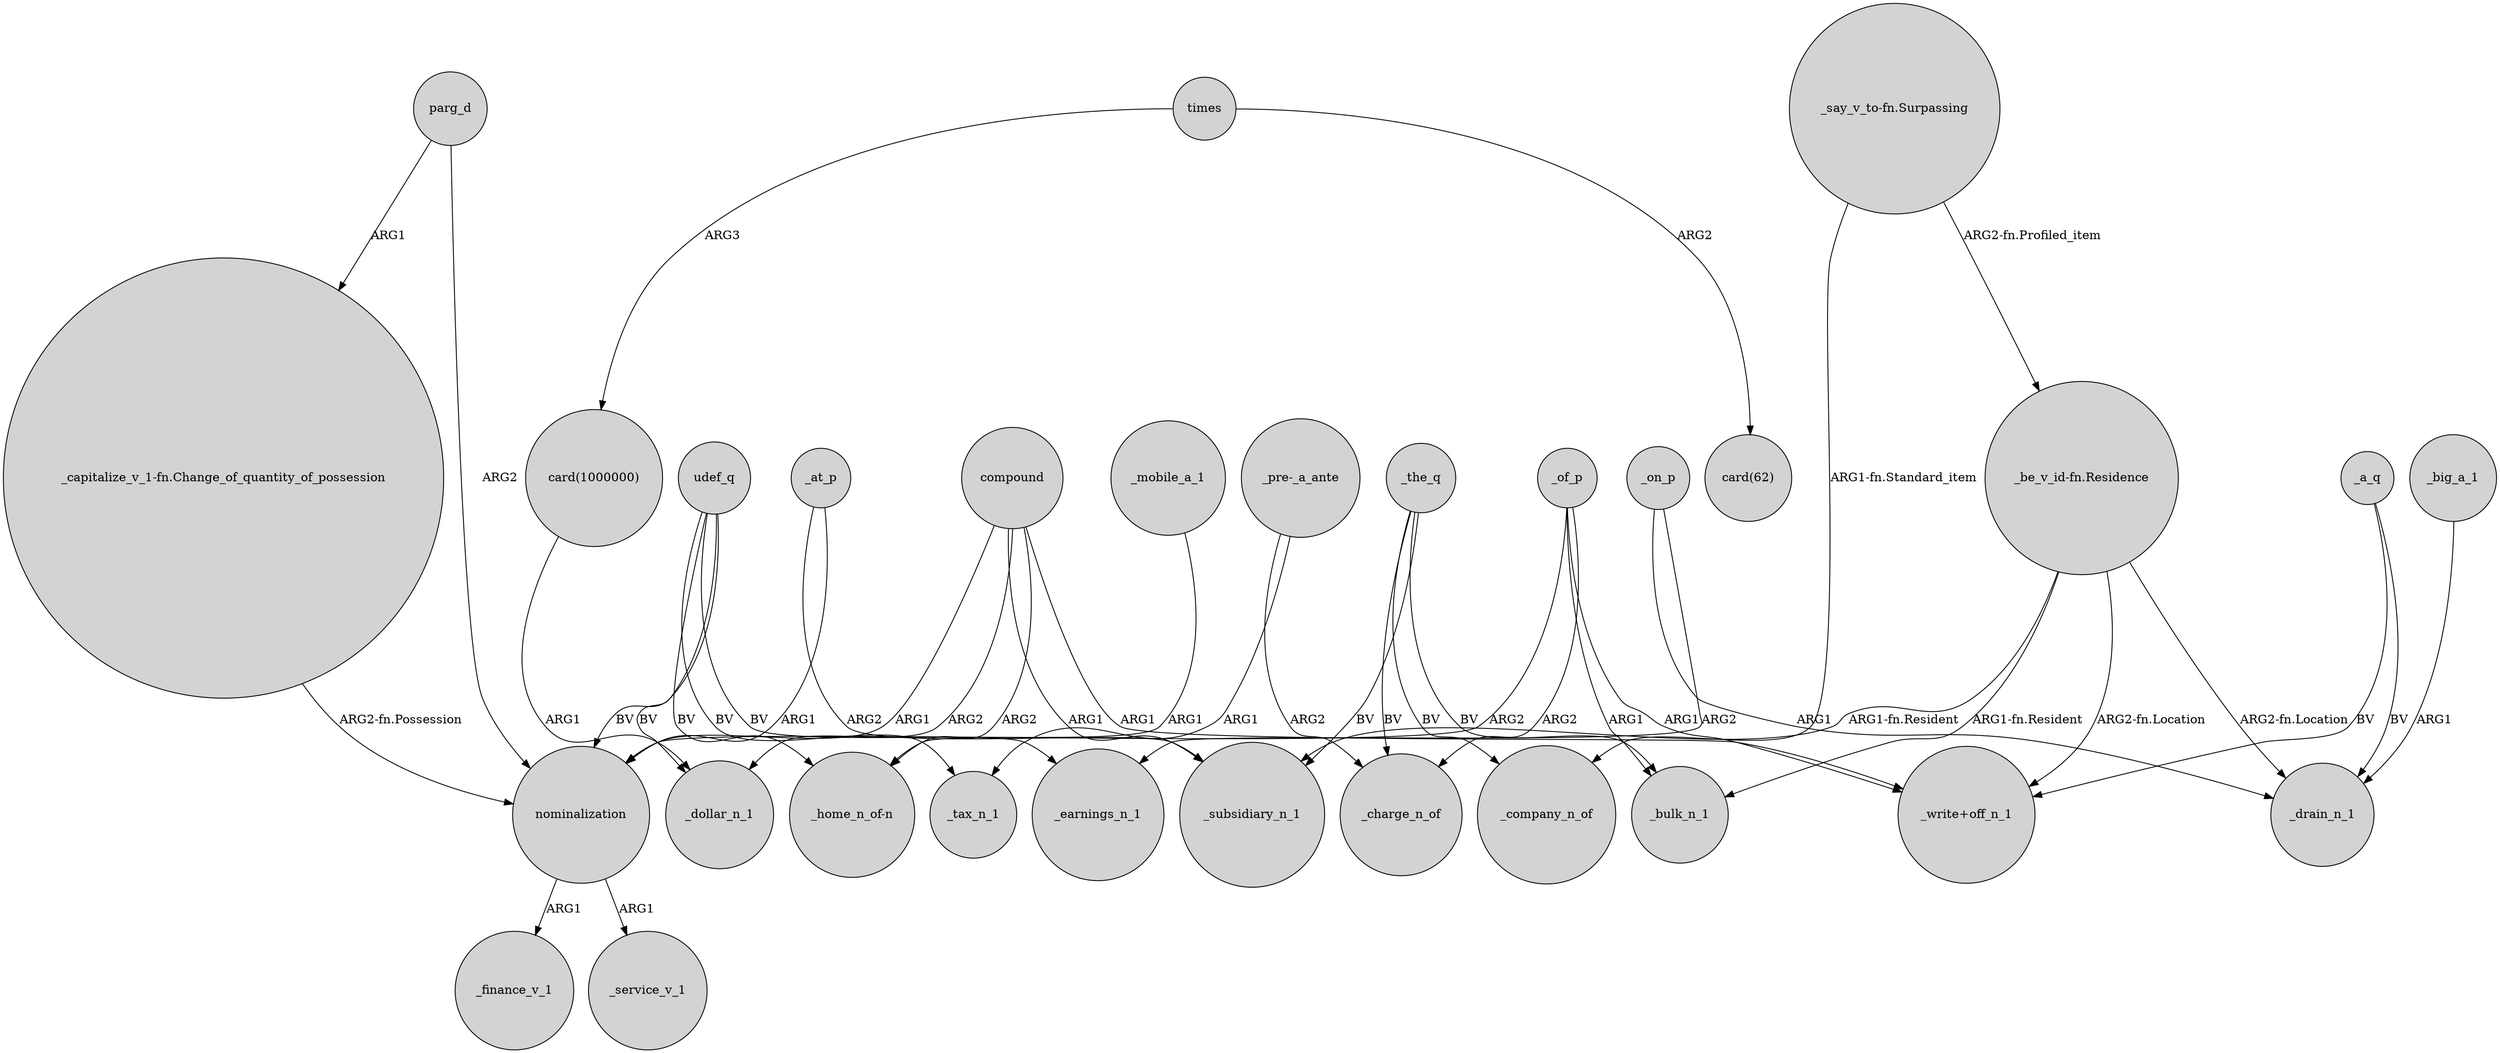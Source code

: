 digraph {
	node [shape=circle style=filled]
	parg_d -> "_capitalize_v_1-fn.Change_of_quantity_of_possession" [label=ARG1]
	_on_p -> _drain_n_1 [label=ARG1]
	nominalization -> _finance_v_1 [label=ARG1]
	"_say_v_to-fn.Surpassing" -> _company_n_of [label="ARG1-fn.Standard_item"]
	_the_q -> _charge_n_of [label=BV]
	udef_q -> nominalization [label=BV]
	udef_q -> _tax_n_1 [label=BV]
	nominalization -> _service_v_1 [label=ARG1]
	times -> "card(1000000)" [label=ARG3]
	_the_q -> _bulk_n_1 [label=BV]
	"_be_v_id-fn.Residence" -> _drain_n_1 [label="ARG2-fn.Location"]
	compound -> _dollar_n_1 [label=ARG2]
	"_be_v_id-fn.Residence" -> _bulk_n_1 [label="ARG1-fn.Resident"]
	_at_p -> _subsidiary_n_1 [label=ARG2]
	_of_p -> nominalization [label=ARG2]
	compound -> nominalization [label=ARG1]
	_big_a_1 -> _drain_n_1 [label=ARG1]
	compound -> "_home_n_of-n" [label=ARG2]
	_at_p -> nominalization [label=ARG1]
	times -> "card(62)" [label=ARG2]
	udef_q -> _earnings_n_1 [label=BV]
	_of_p -> "_write+off_n_1" [label=ARG1]
	compound -> "_write+off_n_1" [label=ARG1]
	udef_q -> "_home_n_of-n" [label=BV]
	udef_q -> _dollar_n_1 [label=BV]
	"card(1000000)" -> _dollar_n_1 [label=ARG1]
	_on_p -> _earnings_n_1 [label=ARG2]
	"_capitalize_v_1-fn.Change_of_quantity_of_possession" -> nominalization [label="ARG2-fn.Possession"]
	"_pre-_a_ante" -> _tax_n_1 [label=ARG1]
	"_pre-_a_ante" -> _charge_n_of [label=ARG2]
	_a_q -> "_write+off_n_1" [label=BV]
	compound -> _subsidiary_n_1 [label=ARG1]
	"_be_v_id-fn.Residence" -> "_write+off_n_1" [label="ARG2-fn.Location"]
	"_be_v_id-fn.Residence" -> _subsidiary_n_1 [label="ARG1-fn.Resident"]
	_of_p -> _bulk_n_1 [label=ARG1]
	_mobile_a_1 -> "_home_n_of-n" [label=ARG1]
	_a_q -> _drain_n_1 [label=BV]
	_the_q -> _company_n_of [label=BV]
	_the_q -> _subsidiary_n_1 [label=BV]
	"_say_v_to-fn.Surpassing" -> "_be_v_id-fn.Residence" [label="ARG2-fn.Profiled_item"]
	parg_d -> nominalization [label=ARG2]
	_of_p -> _charge_n_of [label=ARG2]
}
